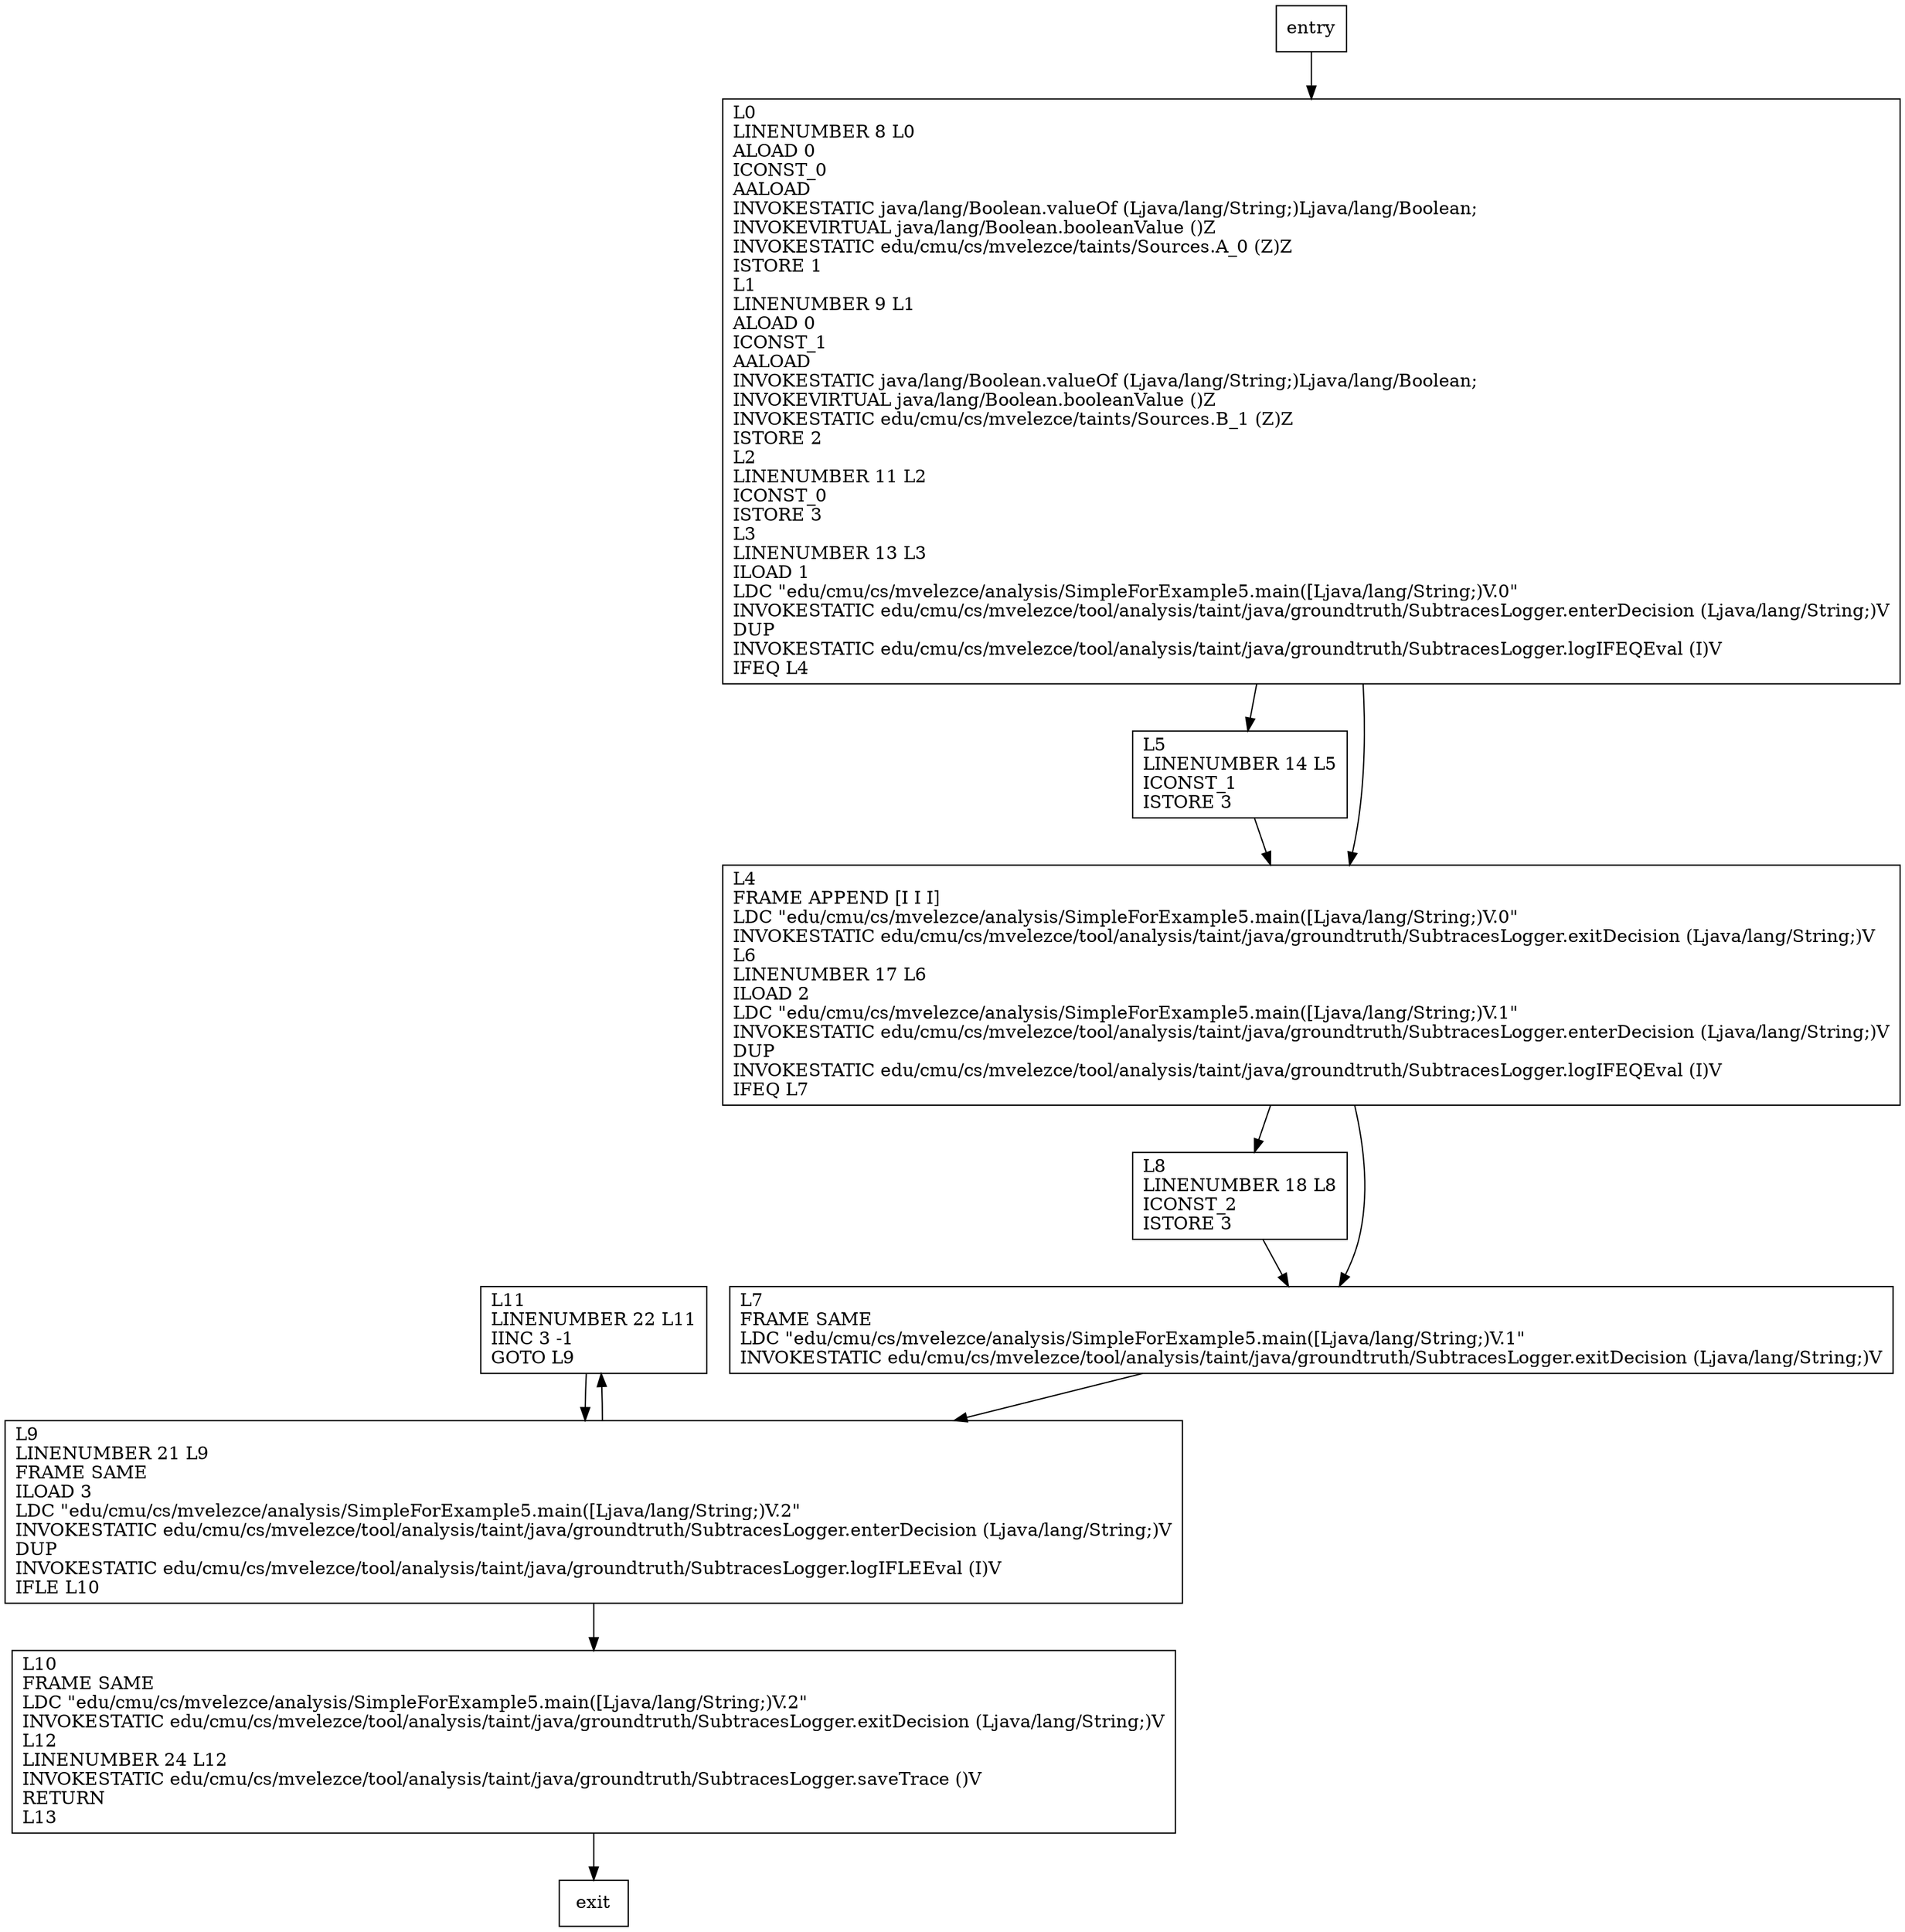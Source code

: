digraph main {
node [shape=record];
1787476367 [label="L11\lLINENUMBER 22 L11\lIINC 3 -1\lGOTO L9\l"];
638518766 [label="L5\lLINENUMBER 14 L5\lICONST_1\lISTORE 3\l"];
1297259456 [label="L10\lFRAME SAME\lLDC \"edu/cmu/cs/mvelezce/analysis/SimpleForExample5.main([Ljava/lang/String;)V.2\"\lINVOKESTATIC edu/cmu/cs/mvelezce/tool/analysis/taint/java/groundtruth/SubtracesLogger.exitDecision (Ljava/lang/String;)V\lL12\lLINENUMBER 24 L12\lINVOKESTATIC edu/cmu/cs/mvelezce/tool/analysis/taint/java/groundtruth/SubtracesLogger.saveTrace ()V\lRETURN\lL13\l"];
2046967348 [label="L0\lLINENUMBER 8 L0\lALOAD 0\lICONST_0\lAALOAD\lINVOKESTATIC java/lang/Boolean.valueOf (Ljava/lang/String;)Ljava/lang/Boolean;\lINVOKEVIRTUAL java/lang/Boolean.booleanValue ()Z\lINVOKESTATIC edu/cmu/cs/mvelezce/taints/Sources.A_0 (Z)Z\lISTORE 1\lL1\lLINENUMBER 9 L1\lALOAD 0\lICONST_1\lAALOAD\lINVOKESTATIC java/lang/Boolean.valueOf (Ljava/lang/String;)Ljava/lang/Boolean;\lINVOKEVIRTUAL java/lang/Boolean.booleanValue ()Z\lINVOKESTATIC edu/cmu/cs/mvelezce/taints/Sources.B_1 (Z)Z\lISTORE 2\lL2\lLINENUMBER 11 L2\lICONST_0\lISTORE 3\lL3\lLINENUMBER 13 L3\lILOAD 1\lLDC \"edu/cmu/cs/mvelezce/analysis/SimpleForExample5.main([Ljava/lang/String;)V.0\"\lINVOKESTATIC edu/cmu/cs/mvelezce/tool/analysis/taint/java/groundtruth/SubtracesLogger.enterDecision (Ljava/lang/String;)V\lDUP\lINVOKESTATIC edu/cmu/cs/mvelezce/tool/analysis/taint/java/groundtruth/SubtracesLogger.logIFEQEval (I)V\lIFEQ L4\l"];
1258139742 [label="L8\lLINENUMBER 18 L8\lICONST_2\lISTORE 3\l"];
1711152967 [label="L4\lFRAME APPEND [I I I]\lLDC \"edu/cmu/cs/mvelezce/analysis/SimpleForExample5.main([Ljava/lang/String;)V.0\"\lINVOKESTATIC edu/cmu/cs/mvelezce/tool/analysis/taint/java/groundtruth/SubtracesLogger.exitDecision (Ljava/lang/String;)V\lL6\lLINENUMBER 17 L6\lILOAD 2\lLDC \"edu/cmu/cs/mvelezce/analysis/SimpleForExample5.main([Ljava/lang/String;)V.1\"\lINVOKESTATIC edu/cmu/cs/mvelezce/tool/analysis/taint/java/groundtruth/SubtracesLogger.enterDecision (Ljava/lang/String;)V\lDUP\lINVOKESTATIC edu/cmu/cs/mvelezce/tool/analysis/taint/java/groundtruth/SubtracesLogger.logIFEQEval (I)V\lIFEQ L7\l"];
560321707 [label="L7\lFRAME SAME\lLDC \"edu/cmu/cs/mvelezce/analysis/SimpleForExample5.main([Ljava/lang/String;)V.1\"\lINVOKESTATIC edu/cmu/cs/mvelezce/tool/analysis/taint/java/groundtruth/SubtracesLogger.exitDecision (Ljava/lang/String;)V\l"];
2140898588 [label="L9\lLINENUMBER 21 L9\lFRAME SAME\lILOAD 3\lLDC \"edu/cmu/cs/mvelezce/analysis/SimpleForExample5.main([Ljava/lang/String;)V.2\"\lINVOKESTATIC edu/cmu/cs/mvelezce/tool/analysis/taint/java/groundtruth/SubtracesLogger.enterDecision (Ljava/lang/String;)V\lDUP\lINVOKESTATIC edu/cmu/cs/mvelezce/tool/analysis/taint/java/groundtruth/SubtracesLogger.logIFLEEval (I)V\lIFLE L10\l"];
entry;
exit;
entry -> 2046967348;
1787476367 -> 2140898588;
638518766 -> 1711152967;
1297259456 -> exit;
2046967348 -> 638518766;
2046967348 -> 1711152967;
1258139742 -> 560321707;
1711152967 -> 1258139742;
1711152967 -> 560321707;
560321707 -> 2140898588;
2140898588 -> 1787476367;
2140898588 -> 1297259456;
}
